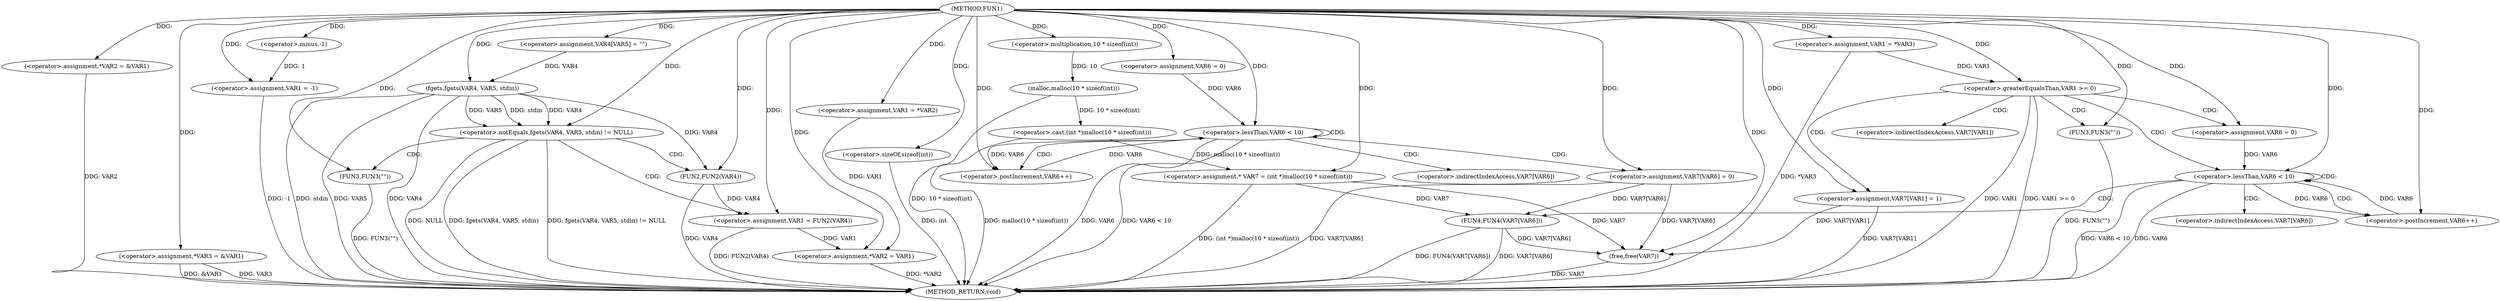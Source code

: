 digraph FUN1 {  
"1000100" [label = "(METHOD,FUN1)" ]
"1000211" [label = "(METHOD_RETURN,void)" ]
"1000104" [label = "(<operator>.assignment,*VAR2 = &VAR1)" ]
"1000109" [label = "(<operator>.assignment,*VAR3 = &VAR1)" ]
"1000113" [label = "(<operator>.assignment,VAR1 = -1)" ]
"1000115" [label = "(<operator>.minus,-1)" ]
"1000119" [label = "(<operator>.assignment,VAR1 = *VAR2)" ]
"1000125" [label = "(<operator>.assignment,VAR4[VAR5] = \"\")" ]
"1000129" [label = "(<operator>.notEquals,fgets(VAR4, VAR5, stdin) != NULL)" ]
"1000130" [label = "(fgets,fgets(VAR4, VAR5, stdin))" ]
"1000136" [label = "(<operator>.assignment,VAR1 = FUN2(VAR4))" ]
"1000138" [label = "(FUN2,FUN2(VAR4))" ]
"1000142" [label = "(FUN3,FUN3(\"\"))" ]
"1000144" [label = "(<operator>.assignment,*VAR2 = VAR1)" ]
"1000150" [label = "(<operator>.assignment,VAR1 = *VAR3)" ]
"1000157" [label = "(<operator>.assignment,* VAR7 = (int *)malloc(10 * sizeof(int)))" ]
"1000159" [label = "(<operator>.cast,(int *)malloc(10 * sizeof(int)))" ]
"1000161" [label = "(malloc,malloc(10 * sizeof(int)))" ]
"1000162" [label = "(<operator>.multiplication,10 * sizeof(int))" ]
"1000164" [label = "(<operator>.sizeOf,sizeof(int))" ]
"1000167" [label = "(<operator>.assignment,VAR6 = 0)" ]
"1000170" [label = "(<operator>.lessThan,VAR6 < 10)" ]
"1000173" [label = "(<operator>.postIncrement,VAR6++)" ]
"1000176" [label = "(<operator>.assignment,VAR7[VAR6] = 0)" ]
"1000182" [label = "(<operator>.greaterEqualsThan,VAR1 >= 0)" ]
"1000186" [label = "(<operator>.assignment,VAR7[VAR1] = 1)" ]
"1000192" [label = "(<operator>.assignment,VAR6 = 0)" ]
"1000195" [label = "(<operator>.lessThan,VAR6 < 10)" ]
"1000198" [label = "(<operator>.postIncrement,VAR6++)" ]
"1000201" [label = "(FUN4,FUN4(VAR7[VAR6]))" ]
"1000207" [label = "(FUN3,FUN3(\"\"))" ]
"1000209" [label = "(free,free(VAR7))" ]
"1000177" [label = "(<operator>.indirectIndexAccess,VAR7[VAR6])" ]
"1000187" [label = "(<operator>.indirectIndexAccess,VAR7[VAR1])" ]
"1000202" [label = "(<operator>.indirectIndexAccess,VAR7[VAR6])" ]
  "1000209" -> "1000211"  [ label = "DDG: VAR7"] 
  "1000104" -> "1000211"  [ label = "DDG: VAR2"] 
  "1000113" -> "1000211"  [ label = "DDG: -1"] 
  "1000207" -> "1000211"  [ label = "DDG: FUN3(\"\")"] 
  "1000130" -> "1000211"  [ label = "DDG: stdin"] 
  "1000136" -> "1000211"  [ label = "DDG: FUN2(VAR4)"] 
  "1000182" -> "1000211"  [ label = "DDG: VAR1 >= 0"] 
  "1000157" -> "1000211"  [ label = "DDG: (int *)malloc(10 * sizeof(int))"] 
  "1000129" -> "1000211"  [ label = "DDG: fgets(VAR4, VAR5, stdin)"] 
  "1000186" -> "1000211"  [ label = "DDG: VAR7[VAR1]"] 
  "1000142" -> "1000211"  [ label = "DDG: FUN3(\"\")"] 
  "1000201" -> "1000211"  [ label = "DDG: FUN4(VAR7[VAR6])"] 
  "1000130" -> "1000211"  [ label = "DDG: VAR5"] 
  "1000138" -> "1000211"  [ label = "DDG: VAR4"] 
  "1000195" -> "1000211"  [ label = "DDG: VAR6 < 10"] 
  "1000150" -> "1000211"  [ label = "DDG: *VAR3"] 
  "1000129" -> "1000211"  [ label = "DDG: fgets(VAR4, VAR5, stdin) != NULL"] 
  "1000129" -> "1000211"  [ label = "DDG: NULL"] 
  "1000109" -> "1000211"  [ label = "DDG: VAR3"] 
  "1000144" -> "1000211"  [ label = "DDG: *VAR2"] 
  "1000170" -> "1000211"  [ label = "DDG: VAR6"] 
  "1000176" -> "1000211"  [ label = "DDG: VAR7[VAR6]"] 
  "1000170" -> "1000211"  [ label = "DDG: VAR6 < 10"] 
  "1000195" -> "1000211"  [ label = "DDG: VAR6"] 
  "1000161" -> "1000211"  [ label = "DDG: 10 * sizeof(int)"] 
  "1000182" -> "1000211"  [ label = "DDG: VAR1"] 
  "1000109" -> "1000211"  [ label = "DDG: &VAR1"] 
  "1000159" -> "1000211"  [ label = "DDG: malloc(10 * sizeof(int))"] 
  "1000164" -> "1000211"  [ label = "DDG: int"] 
  "1000130" -> "1000211"  [ label = "DDG: VAR4"] 
  "1000201" -> "1000211"  [ label = "DDG: VAR7[VAR6]"] 
  "1000100" -> "1000104"  [ label = "DDG: "] 
  "1000100" -> "1000109"  [ label = "DDG: "] 
  "1000115" -> "1000113"  [ label = "DDG: 1"] 
  "1000100" -> "1000113"  [ label = "DDG: "] 
  "1000100" -> "1000115"  [ label = "DDG: "] 
  "1000100" -> "1000119"  [ label = "DDG: "] 
  "1000100" -> "1000125"  [ label = "DDG: "] 
  "1000130" -> "1000129"  [ label = "DDG: VAR4"] 
  "1000130" -> "1000129"  [ label = "DDG: VAR5"] 
  "1000130" -> "1000129"  [ label = "DDG: stdin"] 
  "1000125" -> "1000130"  [ label = "DDG: VAR4"] 
  "1000100" -> "1000130"  [ label = "DDG: "] 
  "1000100" -> "1000129"  [ label = "DDG: "] 
  "1000138" -> "1000136"  [ label = "DDG: VAR4"] 
  "1000100" -> "1000136"  [ label = "DDG: "] 
  "1000130" -> "1000138"  [ label = "DDG: VAR4"] 
  "1000100" -> "1000138"  [ label = "DDG: "] 
  "1000100" -> "1000142"  [ label = "DDG: "] 
  "1000119" -> "1000144"  [ label = "DDG: VAR1"] 
  "1000136" -> "1000144"  [ label = "DDG: VAR1"] 
  "1000100" -> "1000144"  [ label = "DDG: "] 
  "1000100" -> "1000150"  [ label = "DDG: "] 
  "1000159" -> "1000157"  [ label = "DDG: malloc(10 * sizeof(int))"] 
  "1000100" -> "1000157"  [ label = "DDG: "] 
  "1000161" -> "1000159"  [ label = "DDG: 10 * sizeof(int)"] 
  "1000162" -> "1000161"  [ label = "DDG: 10"] 
  "1000100" -> "1000162"  [ label = "DDG: "] 
  "1000100" -> "1000164"  [ label = "DDG: "] 
  "1000100" -> "1000167"  [ label = "DDG: "] 
  "1000167" -> "1000170"  [ label = "DDG: VAR6"] 
  "1000173" -> "1000170"  [ label = "DDG: VAR6"] 
  "1000100" -> "1000170"  [ label = "DDG: "] 
  "1000170" -> "1000173"  [ label = "DDG: VAR6"] 
  "1000100" -> "1000173"  [ label = "DDG: "] 
  "1000100" -> "1000176"  [ label = "DDG: "] 
  "1000150" -> "1000182"  [ label = "DDG: VAR1"] 
  "1000100" -> "1000182"  [ label = "DDG: "] 
  "1000100" -> "1000186"  [ label = "DDG: "] 
  "1000100" -> "1000192"  [ label = "DDG: "] 
  "1000198" -> "1000195"  [ label = "DDG: VAR6"] 
  "1000192" -> "1000195"  [ label = "DDG: VAR6"] 
  "1000100" -> "1000195"  [ label = "DDG: "] 
  "1000195" -> "1000198"  [ label = "DDG: VAR6"] 
  "1000100" -> "1000198"  [ label = "DDG: "] 
  "1000157" -> "1000201"  [ label = "DDG: VAR7"] 
  "1000176" -> "1000201"  [ label = "DDG: VAR7[VAR6]"] 
  "1000100" -> "1000207"  [ label = "DDG: "] 
  "1000186" -> "1000209"  [ label = "DDG: VAR7[VAR1]"] 
  "1000157" -> "1000209"  [ label = "DDG: VAR7"] 
  "1000176" -> "1000209"  [ label = "DDG: VAR7[VAR6]"] 
  "1000201" -> "1000209"  [ label = "DDG: VAR7[VAR6]"] 
  "1000100" -> "1000209"  [ label = "DDG: "] 
  "1000129" -> "1000142"  [ label = "CDG: "] 
  "1000129" -> "1000136"  [ label = "CDG: "] 
  "1000129" -> "1000138"  [ label = "CDG: "] 
  "1000170" -> "1000173"  [ label = "CDG: "] 
  "1000170" -> "1000170"  [ label = "CDG: "] 
  "1000170" -> "1000176"  [ label = "CDG: "] 
  "1000170" -> "1000177"  [ label = "CDG: "] 
  "1000182" -> "1000207"  [ label = "CDG: "] 
  "1000182" -> "1000195"  [ label = "CDG: "] 
  "1000182" -> "1000186"  [ label = "CDG: "] 
  "1000182" -> "1000192"  [ label = "CDG: "] 
  "1000182" -> "1000187"  [ label = "CDG: "] 
  "1000195" -> "1000201"  [ label = "CDG: "] 
  "1000195" -> "1000202"  [ label = "CDG: "] 
  "1000195" -> "1000195"  [ label = "CDG: "] 
  "1000195" -> "1000198"  [ label = "CDG: "] 
}
